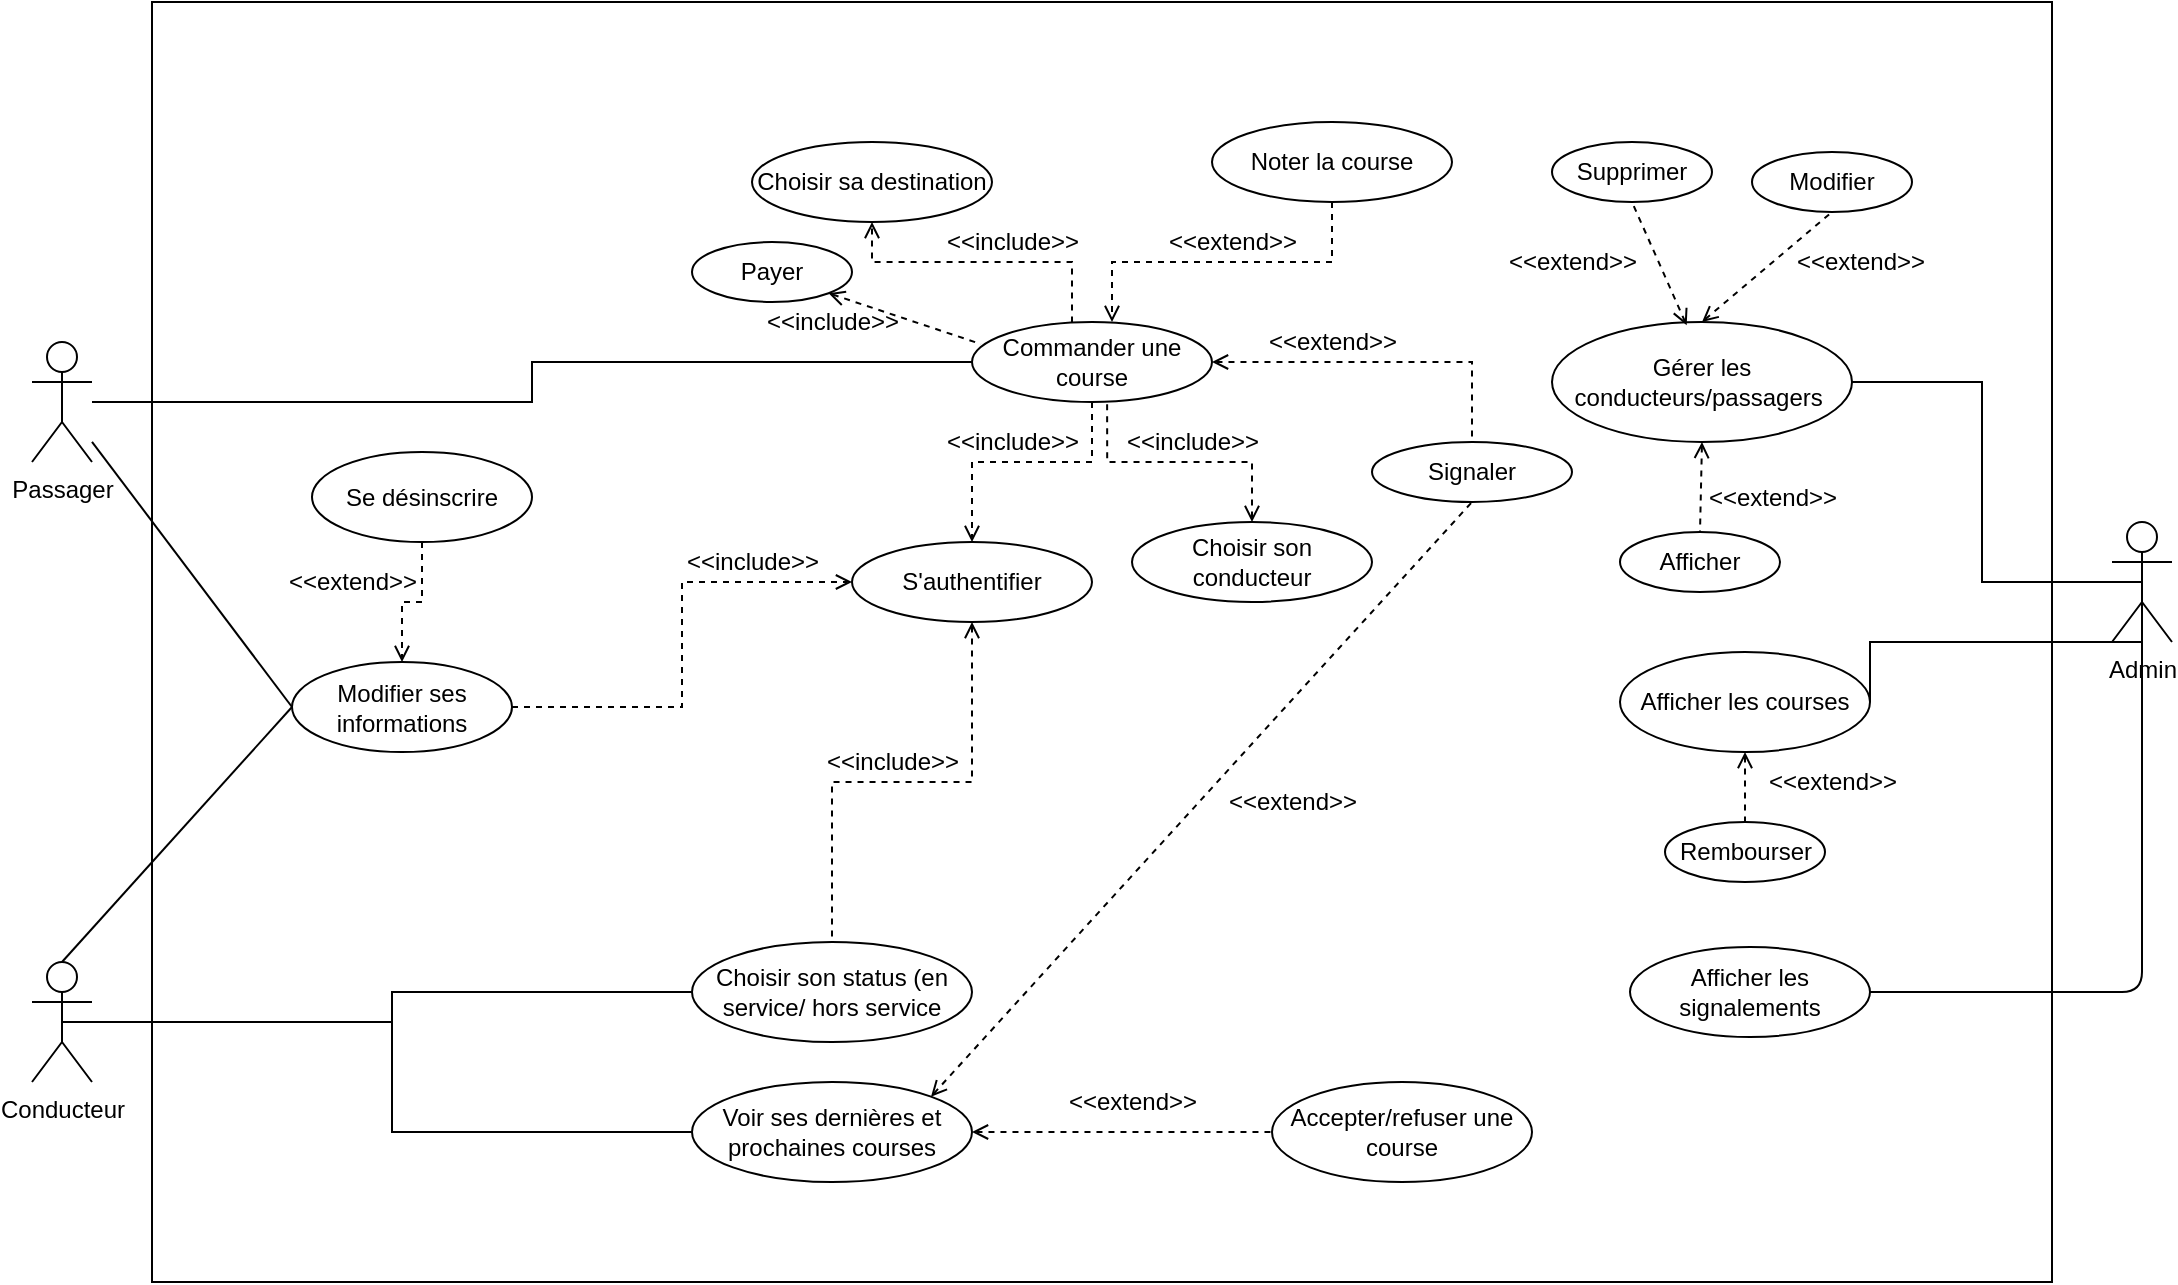 <mxfile version="13.0.3"><diagram id="pjVe4Enfg4QakE_5TsXW" name="Page-1"><mxGraphModel dx="1237" dy="666" grid="1" gridSize="10" guides="1" tooltips="1" connect="1" arrows="1" fold="1" page="1" pageScale="1" pageWidth="827" pageHeight="1169" math="0" shadow="0"><root><mxCell id="0"/><mxCell id="1" parent="0"/><mxCell id="3T_h7Hzp-Xa5mKk7scb5-1" value="" style="rounded=0;whiteSpace=wrap;html=1;" parent="1" vertex="1"><mxGeometry x="760" y="380" width="950" height="640" as="geometry"/></mxCell><mxCell id="3T_h7Hzp-Xa5mKk7scb5-2" style="edgeStyle=orthogonalEdgeStyle;rounded=0;orthogonalLoop=1;jettySize=auto;html=1;endArrow=none;endFill=0;entryX=0;entryY=0.5;entryDx=0;entryDy=0;" parent="1" source="3T_h7Hzp-Xa5mKk7scb5-3" target="3T_h7Hzp-Xa5mKk7scb5-12" edge="1"><mxGeometry relative="1" as="geometry"><mxPoint x="1140" y="740" as="targetPoint"/></mxGeometry></mxCell><mxCell id="3T_h7Hzp-Xa5mKk7scb5-3" value="Passager" style="shape=umlActor;verticalLabelPosition=bottom;labelBackgroundColor=#ffffff;verticalAlign=top;html=1;outlineConnect=0;" parent="1" vertex="1"><mxGeometry x="700" y="550" width="30" height="60" as="geometry"/></mxCell><mxCell id="3T_h7Hzp-Xa5mKk7scb5-4" style="edgeStyle=orthogonalEdgeStyle;rounded=0;orthogonalLoop=1;jettySize=auto;html=1;startArrow=none;startFill=0;endArrow=none;endFill=0;entryX=1;entryY=0.5;entryDx=0;entryDy=0;exitX=0.5;exitY=0.5;exitDx=0;exitDy=0;exitPerimeter=0;" parent="1" source="3T_h7Hzp-Xa5mKk7scb5-5" target="3T_h7Hzp-Xa5mKk7scb5-20" edge="1"><mxGeometry relative="1" as="geometry"><mxPoint x="1470" y="560" as="targetPoint"/></mxGeometry></mxCell><mxCell id="3T_h7Hzp-Xa5mKk7scb5-5" value="Admin" style="shape=umlActor;verticalLabelPosition=bottom;labelBackgroundColor=#ffffff;verticalAlign=top;html=1;outlineConnect=0;" parent="1" vertex="1"><mxGeometry x="1740" y="640" width="30" height="60" as="geometry"/></mxCell><mxCell id="3T_h7Hzp-Xa5mKk7scb5-6" style="edgeStyle=orthogonalEdgeStyle;rounded=0;orthogonalLoop=1;jettySize=auto;html=1;entryX=0;entryY=0.5;entryDx=0;entryDy=0;endArrow=none;endFill=0;" parent="1" source="3T_h7Hzp-Xa5mKk7scb5-7" target="3T_h7Hzp-Xa5mKk7scb5-14" edge="1"><mxGeometry relative="1" as="geometry"/></mxCell><mxCell id="3T_h7Hzp-Xa5mKk7scb5-7" value="Conducteur" style="shape=umlActor;verticalLabelPosition=bottom;labelBackgroundColor=#ffffff;verticalAlign=top;html=1;outlineConnect=0;" parent="1" vertex="1"><mxGeometry x="700" y="860" width="30" height="60" as="geometry"/></mxCell><mxCell id="3T_h7Hzp-Xa5mKk7scb5-9" style="edgeStyle=orthogonalEdgeStyle;rounded=0;orthogonalLoop=1;jettySize=auto;html=1;entryX=0.5;entryY=0;entryDx=0;entryDy=0;dashed=1;startArrow=open;startFill=0;endArrow=none;endFill=0;" parent="1" source="3T_h7Hzp-Xa5mKk7scb5-10" target="3T_h7Hzp-Xa5mKk7scb5-14" edge="1"><mxGeometry relative="1" as="geometry"/></mxCell><mxCell id="3T_h7Hzp-Xa5mKk7scb5-10" value="S'authentifier" style="ellipse;whiteSpace=wrap;html=1;" parent="1" vertex="1"><mxGeometry x="1110" y="650" width="120" height="40" as="geometry"/></mxCell><mxCell id="3T_h7Hzp-Xa5mKk7scb5-11" style="edgeStyle=orthogonalEdgeStyle;rounded=0;orthogonalLoop=1;jettySize=auto;html=1;dashed=1;startArrow=open;startFill=0;endArrow=none;endFill=0;entryX=0.5;entryY=0;entryDx=0;entryDy=0;" parent="1" source="3T_h7Hzp-Xa5mKk7scb5-12" target="3T_h7Hzp-Xa5mKk7scb5-18" edge="1"><mxGeometry relative="1" as="geometry"><mxPoint x="1380" y="740" as="targetPoint"/></mxGeometry></mxCell><mxCell id="IUN81w4mA98TcZsGROs4-2" style="edgeStyle=orthogonalEdgeStyle;rounded=0;orthogonalLoop=1;jettySize=auto;html=1;entryX=0.5;entryY=0;entryDx=0;entryDy=0;dashed=1;endArrow=open;endFill=0;" parent="1" source="3T_h7Hzp-Xa5mKk7scb5-12" target="3T_h7Hzp-Xa5mKk7scb5-10" edge="1"><mxGeometry relative="1" as="geometry"><Array as="points"><mxPoint x="1230" y="610"/><mxPoint x="1170" y="610"/></Array></mxGeometry></mxCell><mxCell id="IUN81w4mA98TcZsGROs4-5" style="edgeStyle=orthogonalEdgeStyle;rounded=0;orthogonalLoop=1;jettySize=auto;html=1;entryX=0.5;entryY=1;entryDx=0;entryDy=0;dashed=1;startArrow=none;startFill=0;endArrow=open;endFill=0;" parent="1" source="3T_h7Hzp-Xa5mKk7scb5-12" target="IUN81w4mA98TcZsGROs4-4" edge="1"><mxGeometry relative="1" as="geometry"><Array as="points"><mxPoint x="1220" y="510"/><mxPoint x="1120" y="510"/></Array></mxGeometry></mxCell><mxCell id="3T_h7Hzp-Xa5mKk7scb5-12" value="Commander une course" style="ellipse;whiteSpace=wrap;html=1;" parent="1" vertex="1"><mxGeometry x="1170" y="540" width="120" height="40" as="geometry"/></mxCell><mxCell id="3T_h7Hzp-Xa5mKk7scb5-13" style="edgeStyle=orthogonalEdgeStyle;rounded=0;orthogonalLoop=1;jettySize=auto;html=1;endArrow=none;endFill=0;dashed=1;startArrow=open;startFill=0;entryX=0;entryY=0.5;entryDx=0;entryDy=0;exitX=1;exitY=0.5;exitDx=0;exitDy=0;" parent="1" source="3T_h7Hzp-Xa5mKk7scb5-34" target="3T_h7Hzp-Xa5mKk7scb5-15" edge="1"><mxGeometry relative="1" as="geometry"><mxPoint x="1380" y="890" as="targetPoint"/></mxGeometry></mxCell><mxCell id="3T_h7Hzp-Xa5mKk7scb5-14" value="Choisir son status (en service/ hors service" style="ellipse;whiteSpace=wrap;html=1;" parent="1" vertex="1"><mxGeometry x="1030" y="850" width="140" height="50" as="geometry"/></mxCell><mxCell id="3T_h7Hzp-Xa5mKk7scb5-15" value="Accepter/refuser une course" style="ellipse;whiteSpace=wrap;html=1;" parent="1" vertex="1"><mxGeometry x="1320" y="920" width="130" height="50" as="geometry"/></mxCell><mxCell id="3T_h7Hzp-Xa5mKk7scb5-16" value="&amp;lt;&amp;lt;extend&amp;gt;&amp;gt;" style="text;html=1;align=center;verticalAlign=middle;resizable=0;points=[];autosize=1;" parent="1" vertex="1"><mxGeometry x="1210" y="920" width="80" height="20" as="geometry"/></mxCell><mxCell id="3T_h7Hzp-Xa5mKk7scb5-17" value="&amp;lt;&amp;lt;include&amp;gt;&amp;gt;" style="text;html=1;align=center;verticalAlign=middle;resizable=0;points=[];autosize=1;" parent="1" vertex="1"><mxGeometry x="1150" y="590" width="80" height="20" as="geometry"/></mxCell><mxCell id="3T_h7Hzp-Xa5mKk7scb5-18" value="Signaler" style="ellipse;whiteSpace=wrap;html=1;" parent="1" vertex="1"><mxGeometry x="1370" y="600" width="100" height="30" as="geometry"/></mxCell><mxCell id="3T_h7Hzp-Xa5mKk7scb5-19" value="&amp;lt;&amp;lt;include&amp;gt;&amp;gt;" style="text;html=1;align=center;verticalAlign=middle;resizable=0;points=[];autosize=1;" parent="1" vertex="1"><mxGeometry x="1060" y="530" width="80" height="20" as="geometry"/></mxCell><mxCell id="3T_h7Hzp-Xa5mKk7scb5-20" value="Gérer les conducteurs/passagers&amp;nbsp;" style="ellipse;whiteSpace=wrap;html=1;" parent="1" vertex="1"><mxGeometry x="1460" y="540" width="150" height="60" as="geometry"/></mxCell><mxCell id="3T_h7Hzp-Xa5mKk7scb5-21" value="&amp;lt;&amp;lt;include&amp;gt;&amp;gt;" style="text;html=1;align=center;verticalAlign=middle;resizable=0;points=[];autosize=1;rotation=0;" parent="1" vertex="1"><mxGeometry x="1090" y="750" width="80" height="20" as="geometry"/></mxCell><mxCell id="3T_h7Hzp-Xa5mKk7scb5-24" style="edgeStyle=orthogonalEdgeStyle;rounded=0;orthogonalLoop=1;jettySize=auto;html=1;entryX=0;entryY=0.5;entryDx=0;entryDy=0;startArrow=none;startFill=0;endArrow=open;endFill=0;dashed=1;" parent="1" source="3T_h7Hzp-Xa5mKk7scb5-25" target="3T_h7Hzp-Xa5mKk7scb5-10" edge="1"><mxGeometry relative="1" as="geometry"/></mxCell><mxCell id="3T_h7Hzp-Xa5mKk7scb5-25" value="Modifier ses informations" style="ellipse;whiteSpace=wrap;html=1;" parent="1" vertex="1"><mxGeometry x="830" y="710" width="110" height="45" as="geometry"/></mxCell><mxCell id="3T_h7Hzp-Xa5mKk7scb5-26" style="edgeStyle=orthogonalEdgeStyle;rounded=0;orthogonalLoop=1;jettySize=auto;html=1;entryX=0.5;entryY=0;entryDx=0;entryDy=0;dashed=1;startArrow=none;startFill=0;endArrow=open;endFill=0;" parent="1" source="3T_h7Hzp-Xa5mKk7scb5-27" target="3T_h7Hzp-Xa5mKk7scb5-25" edge="1"><mxGeometry relative="1" as="geometry"/></mxCell><mxCell id="3T_h7Hzp-Xa5mKk7scb5-27" value="Se désinscrire" style="ellipse;whiteSpace=wrap;html=1;" parent="1" vertex="1"><mxGeometry x="840" y="605" width="110" height="45" as="geometry"/></mxCell><mxCell id="3T_h7Hzp-Xa5mKk7scb5-28" value="&amp;lt;&amp;lt;include&amp;gt;&amp;gt;" style="text;html=1;align=center;verticalAlign=middle;resizable=0;points=[];autosize=1;rotation=0;" parent="1" vertex="1"><mxGeometry x="1020" y="650" width="80" height="20" as="geometry"/></mxCell><mxCell id="3T_h7Hzp-Xa5mKk7scb5-29" value="&amp;lt;&amp;lt;extend&amp;gt;&amp;gt;" style="text;html=1;align=center;verticalAlign=middle;resizable=0;points=[];autosize=1;" parent="1" vertex="1"><mxGeometry x="820" y="660" width="80" height="20" as="geometry"/></mxCell><mxCell id="3T_h7Hzp-Xa5mKk7scb5-30" style="edgeStyle=orthogonalEdgeStyle;rounded=0;orthogonalLoop=1;jettySize=auto;html=1;dashed=1;startArrow=none;startFill=0;endArrow=open;endFill=0;" parent="1" source="3T_h7Hzp-Xa5mKk7scb5-31" edge="1"><mxGeometry relative="1" as="geometry"><mxPoint x="1240" y="540" as="targetPoint"/><Array as="points"><mxPoint x="1350" y="510"/><mxPoint x="1240" y="510"/><mxPoint x="1240" y="540"/></Array></mxGeometry></mxCell><mxCell id="3T_h7Hzp-Xa5mKk7scb5-31" value="Noter la course" style="ellipse;whiteSpace=wrap;html=1;" parent="1" vertex="1"><mxGeometry x="1290" y="440" width="120" height="40" as="geometry"/></mxCell><mxCell id="3T_h7Hzp-Xa5mKk7scb5-32" value="&amp;lt;&amp;lt;extend&amp;gt;&amp;gt;" style="text;html=1;align=center;verticalAlign=middle;resizable=0;points=[];autosize=1;" parent="1" vertex="1"><mxGeometry x="1260" y="490" width="80" height="20" as="geometry"/></mxCell><mxCell id="3T_h7Hzp-Xa5mKk7scb5-33" style="edgeStyle=orthogonalEdgeStyle;rounded=0;orthogonalLoop=1;jettySize=auto;html=1;entryX=0.5;entryY=0.5;entryDx=0;entryDy=0;entryPerimeter=0;startArrow=none;startFill=0;endArrow=none;endFill=0;" parent="1" source="3T_h7Hzp-Xa5mKk7scb5-34" target="3T_h7Hzp-Xa5mKk7scb5-7" edge="1"><mxGeometry relative="1" as="geometry"><Array as="points"><mxPoint x="880" y="945"/><mxPoint x="880" y="890"/></Array></mxGeometry></mxCell><mxCell id="3T_h7Hzp-Xa5mKk7scb5-34" value="Voir ses dernières et prochaines courses" style="ellipse;whiteSpace=wrap;html=1;" parent="1" vertex="1"><mxGeometry x="1030" y="920" width="140" height="50" as="geometry"/></mxCell><mxCell id="3T_h7Hzp-Xa5mKk7scb5-35" style="edgeStyle=orthogonalEdgeStyle;rounded=0;orthogonalLoop=1;jettySize=auto;html=1;entryX=0.563;entryY=0.983;entryDx=0;entryDy=0;startArrow=open;startFill=0;endArrow=none;endFill=0;dashed=1;entryPerimeter=0;" parent="1" source="3T_h7Hzp-Xa5mKk7scb5-36" target="3T_h7Hzp-Xa5mKk7scb5-12" edge="1"><mxGeometry relative="1" as="geometry"/></mxCell><mxCell id="3T_h7Hzp-Xa5mKk7scb5-36" value="Choisir son conducteur" style="ellipse;whiteSpace=wrap;html=1;" parent="1" vertex="1"><mxGeometry x="1250" y="640" width="120" height="40" as="geometry"/></mxCell><mxCell id="3T_h7Hzp-Xa5mKk7scb5-37" value="&amp;lt;&amp;lt;include&amp;gt;&amp;gt;" style="text;html=1;align=center;verticalAlign=middle;resizable=0;points=[];autosize=1;" parent="1" vertex="1"><mxGeometry x="1240" y="590" width="80" height="20" as="geometry"/></mxCell><mxCell id="IUN81w4mA98TcZsGROs4-4" value="Choisir sa destination" style="ellipse;whiteSpace=wrap;html=1;" parent="1" vertex="1"><mxGeometry x="1060" y="450" width="120" height="40" as="geometry"/></mxCell><mxCell id="IUN81w4mA98TcZsGROs4-6" value="&amp;lt;&amp;lt;include&amp;gt;&amp;gt;" style="text;html=1;align=center;verticalAlign=middle;resizable=0;points=[];autosize=1;" parent="1" vertex="1"><mxGeometry x="1150" y="490" width="80" height="20" as="geometry"/></mxCell><mxCell id="nUe8dvATlPus2hv5kD5J-1" value="" style="endArrow=none;html=1;exitX=0.5;exitY=0;exitDx=0;exitDy=0;exitPerimeter=0;entryX=0;entryY=0.5;entryDx=0;entryDy=0;" edge="1" parent="1" source="3T_h7Hzp-Xa5mKk7scb5-7" target="3T_h7Hzp-Xa5mKk7scb5-25"><mxGeometry width="50" height="50" relative="1" as="geometry"><mxPoint x="1060" y="790" as="sourcePoint"/><mxPoint x="1110" y="740" as="targetPoint"/></mxGeometry></mxCell><mxCell id="nUe8dvATlPus2hv5kD5J-2" value="" style="endArrow=none;html=1;exitX=0;exitY=0.5;exitDx=0;exitDy=0;" edge="1" parent="1" source="3T_h7Hzp-Xa5mKk7scb5-25" target="3T_h7Hzp-Xa5mKk7scb5-3"><mxGeometry width="50" height="50" relative="1" as="geometry"><mxPoint x="725" y="870" as="sourcePoint"/><mxPoint x="840" y="742.5" as="targetPoint"/></mxGeometry></mxCell><mxCell id="nUe8dvATlPus2hv5kD5J-3" value="Modifier" style="ellipse;whiteSpace=wrap;html=1;" vertex="1" parent="1"><mxGeometry x="1560" y="455" width="80" height="30" as="geometry"/></mxCell><mxCell id="nUe8dvATlPus2hv5kD5J-4" value="" style="endArrow=none;dashed=1;html=1;entryX=0.5;entryY=1;entryDx=0;entryDy=0;exitX=0.5;exitY=0;exitDx=0;exitDy=0;endFill=0;startArrow=open;startFill=0;" edge="1" parent="1" source="3T_h7Hzp-Xa5mKk7scb5-20" target="nUe8dvATlPus2hv5kD5J-3"><mxGeometry width="50" height="50" relative="1" as="geometry"><mxPoint x="1220" y="690" as="sourcePoint"/><mxPoint x="1270" y="640" as="targetPoint"/></mxGeometry></mxCell><mxCell id="nUe8dvATlPus2hv5kD5J-5" value="&amp;lt;&amp;lt;extend&amp;gt;&amp;gt;" style="text;html=1;align=center;verticalAlign=middle;resizable=0;points=[];autosize=1;" vertex="1" parent="1"><mxGeometry x="1574" y="500" width="80" height="20" as="geometry"/></mxCell><mxCell id="nUe8dvATlPus2hv5kD5J-6" value="Supprimer" style="ellipse;whiteSpace=wrap;html=1;" vertex="1" parent="1"><mxGeometry x="1460" y="450" width="80" height="30" as="geometry"/></mxCell><mxCell id="nUe8dvATlPus2hv5kD5J-7" value="" style="endArrow=none;dashed=1;html=1;entryX=0.5;entryY=1;entryDx=0;entryDy=0;exitX=0.449;exitY=0.028;exitDx=0;exitDy=0;endFill=0;startArrow=open;startFill=0;exitPerimeter=0;" edge="1" parent="1" source="3T_h7Hzp-Xa5mKk7scb5-20" target="nUe8dvATlPus2hv5kD5J-6"><mxGeometry width="50" height="50" relative="1" as="geometry"><mxPoint x="1545" y="550" as="sourcePoint"/><mxPoint x="1660" y="510" as="targetPoint"/></mxGeometry></mxCell><mxCell id="nUe8dvATlPus2hv5kD5J-8" value="&amp;lt;&amp;lt;extend&amp;gt;&amp;gt;" style="text;html=1;align=center;verticalAlign=middle;resizable=0;points=[];autosize=1;" vertex="1" parent="1"><mxGeometry x="1430" y="500" width="80" height="20" as="geometry"/></mxCell><mxCell id="nUe8dvATlPus2hv5kD5J-9" value="Afficher" style="ellipse;whiteSpace=wrap;html=1;" vertex="1" parent="1"><mxGeometry x="1494" y="645" width="80" height="30" as="geometry"/></mxCell><mxCell id="nUe8dvATlPus2hv5kD5J-10" value="" style="endArrow=none;dashed=1;html=1;entryX=0.5;entryY=0;entryDx=0;entryDy=0;exitX=0.5;exitY=1;exitDx=0;exitDy=0;endFill=0;startArrow=open;startFill=0;" edge="1" parent="1" source="3T_h7Hzp-Xa5mKk7scb5-20" target="nUe8dvATlPus2hv5kD5J-9"><mxGeometry width="50" height="50" relative="1" as="geometry"><mxPoint x="1545" y="550" as="sourcePoint"/><mxPoint x="1610" y="495" as="targetPoint"/></mxGeometry></mxCell><mxCell id="nUe8dvATlPus2hv5kD5J-11" value="&amp;lt;&amp;lt;extend&amp;gt;&amp;gt;" style="text;html=1;align=center;verticalAlign=middle;resizable=0;points=[];autosize=1;" vertex="1" parent="1"><mxGeometry x="1530" y="617.5" width="80" height="20" as="geometry"/></mxCell><mxCell id="nUe8dvATlPus2hv5kD5J-12" style="edgeStyle=orthogonalEdgeStyle;rounded=0;orthogonalLoop=1;jettySize=auto;html=1;startArrow=none;startFill=0;endArrow=none;endFill=0;entryX=1;entryY=0.5;entryDx=0;entryDy=0;exitX=0.5;exitY=0.5;exitDx=0;exitDy=0;exitPerimeter=0;" edge="1" parent="1" source="3T_h7Hzp-Xa5mKk7scb5-5" target="nUe8dvATlPus2hv5kD5J-13"><mxGeometry relative="1" as="geometry"><mxPoint x="1620" y="580" as="targetPoint"/><mxPoint x="1750" y="580" as="sourcePoint"/><Array as="points"><mxPoint x="1755" y="700"/><mxPoint x="1619" y="700"/></Array></mxGeometry></mxCell><mxCell id="nUe8dvATlPus2hv5kD5J-13" value="Afficher les courses" style="ellipse;whiteSpace=wrap;html=1;" vertex="1" parent="1"><mxGeometry x="1494" y="705" width="125" height="50" as="geometry"/></mxCell><mxCell id="nUe8dvATlPus2hv5kD5J-14" value="Rembourser" style="ellipse;whiteSpace=wrap;html=1;" vertex="1" parent="1"><mxGeometry x="1516.5" y="790" width="80" height="30" as="geometry"/></mxCell><mxCell id="nUe8dvATlPus2hv5kD5J-15" value="&amp;lt;&amp;lt;extend&amp;gt;&amp;gt;" style="text;html=1;align=center;verticalAlign=middle;resizable=0;points=[];autosize=1;" vertex="1" parent="1"><mxGeometry x="1560" y="760" width="80" height="20" as="geometry"/></mxCell><mxCell id="nUe8dvATlPus2hv5kD5J-16" value="" style="endArrow=none;dashed=1;html=1;endFill=0;startArrow=open;startFill=0;entryX=0.5;entryY=0;entryDx=0;entryDy=0;exitX=0.5;exitY=1;exitDx=0;exitDy=0;" edge="1" parent="1" source="nUe8dvATlPus2hv5kD5J-13" target="nUe8dvATlPus2hv5kD5J-14"><mxGeometry width="50" height="50" relative="1" as="geometry"><mxPoint x="1560" y="755" as="sourcePoint"/><mxPoint x="1560" y="800" as="targetPoint"/></mxGeometry></mxCell><mxCell id="nUe8dvATlPus2hv5kD5J-17" value="Afficher les signalements" style="ellipse;whiteSpace=wrap;html=1;" vertex="1" parent="1"><mxGeometry x="1499" y="852.5" width="120" height="45" as="geometry"/></mxCell><mxCell id="nUe8dvATlPus2hv5kD5J-18" value="" style="endArrow=none;html=1;exitX=1;exitY=0.5;exitDx=0;exitDy=0;" edge="1" parent="1" source="nUe8dvATlPus2hv5kD5J-17"><mxGeometry width="50" height="50" relative="1" as="geometry"><mxPoint x="1770" y="890" as="sourcePoint"/><mxPoint x="1755" y="700" as="targetPoint"/><Array as="points"><mxPoint x="1755" y="875"/></Array></mxGeometry></mxCell><mxCell id="nUe8dvATlPus2hv5kD5J-19" value="Payer" style="ellipse;whiteSpace=wrap;html=1;" vertex="1" parent="1"><mxGeometry x="1030" y="500" width="80" height="30" as="geometry"/></mxCell><mxCell id="nUe8dvATlPus2hv5kD5J-20" value="" style="endArrow=none;dashed=1;html=1;entryX=0.037;entryY=0.275;entryDx=0;entryDy=0;exitX=1;exitY=1;exitDx=0;exitDy=0;startArrow=open;startFill=0;endFill=0;entryPerimeter=0;" edge="1" parent="1" source="nUe8dvATlPus2hv5kD5J-19" target="3T_h7Hzp-Xa5mKk7scb5-12"><mxGeometry width="50" height="50" relative="1" as="geometry"><mxPoint x="1140" y="700" as="sourcePoint"/><mxPoint x="1190" y="650" as="targetPoint"/></mxGeometry></mxCell><mxCell id="nUe8dvATlPus2hv5kD5J-21" value="&amp;lt;&amp;lt;extend&amp;gt;&amp;gt;" style="text;html=1;align=center;verticalAlign=middle;resizable=0;points=[];autosize=1;" vertex="1" parent="1"><mxGeometry x="1310" y="540" width="80" height="20" as="geometry"/></mxCell><mxCell id="nUe8dvATlPus2hv5kD5J-23" value="" style="endArrow=none;dashed=1;html=1;exitX=1;exitY=0;exitDx=0;exitDy=0;entryX=0.5;entryY=1;entryDx=0;entryDy=0;endFill=0;startArrow=open;startFill=0;" edge="1" parent="1" source="3T_h7Hzp-Xa5mKk7scb5-34" target="3T_h7Hzp-Xa5mKk7scb5-18"><mxGeometry width="50" height="50" relative="1" as="geometry"><mxPoint x="1170" y="860" as="sourcePoint"/><mxPoint x="1220" y="810" as="targetPoint"/></mxGeometry></mxCell><mxCell id="nUe8dvATlPus2hv5kD5J-24" value="&amp;lt;&amp;lt;extend&amp;gt;&amp;gt;" style="text;html=1;align=center;verticalAlign=middle;resizable=0;points=[];autosize=1;" vertex="1" parent="1"><mxGeometry x="1290" y="770" width="80" height="20" as="geometry"/></mxCell></root></mxGraphModel></diagram></mxfile>